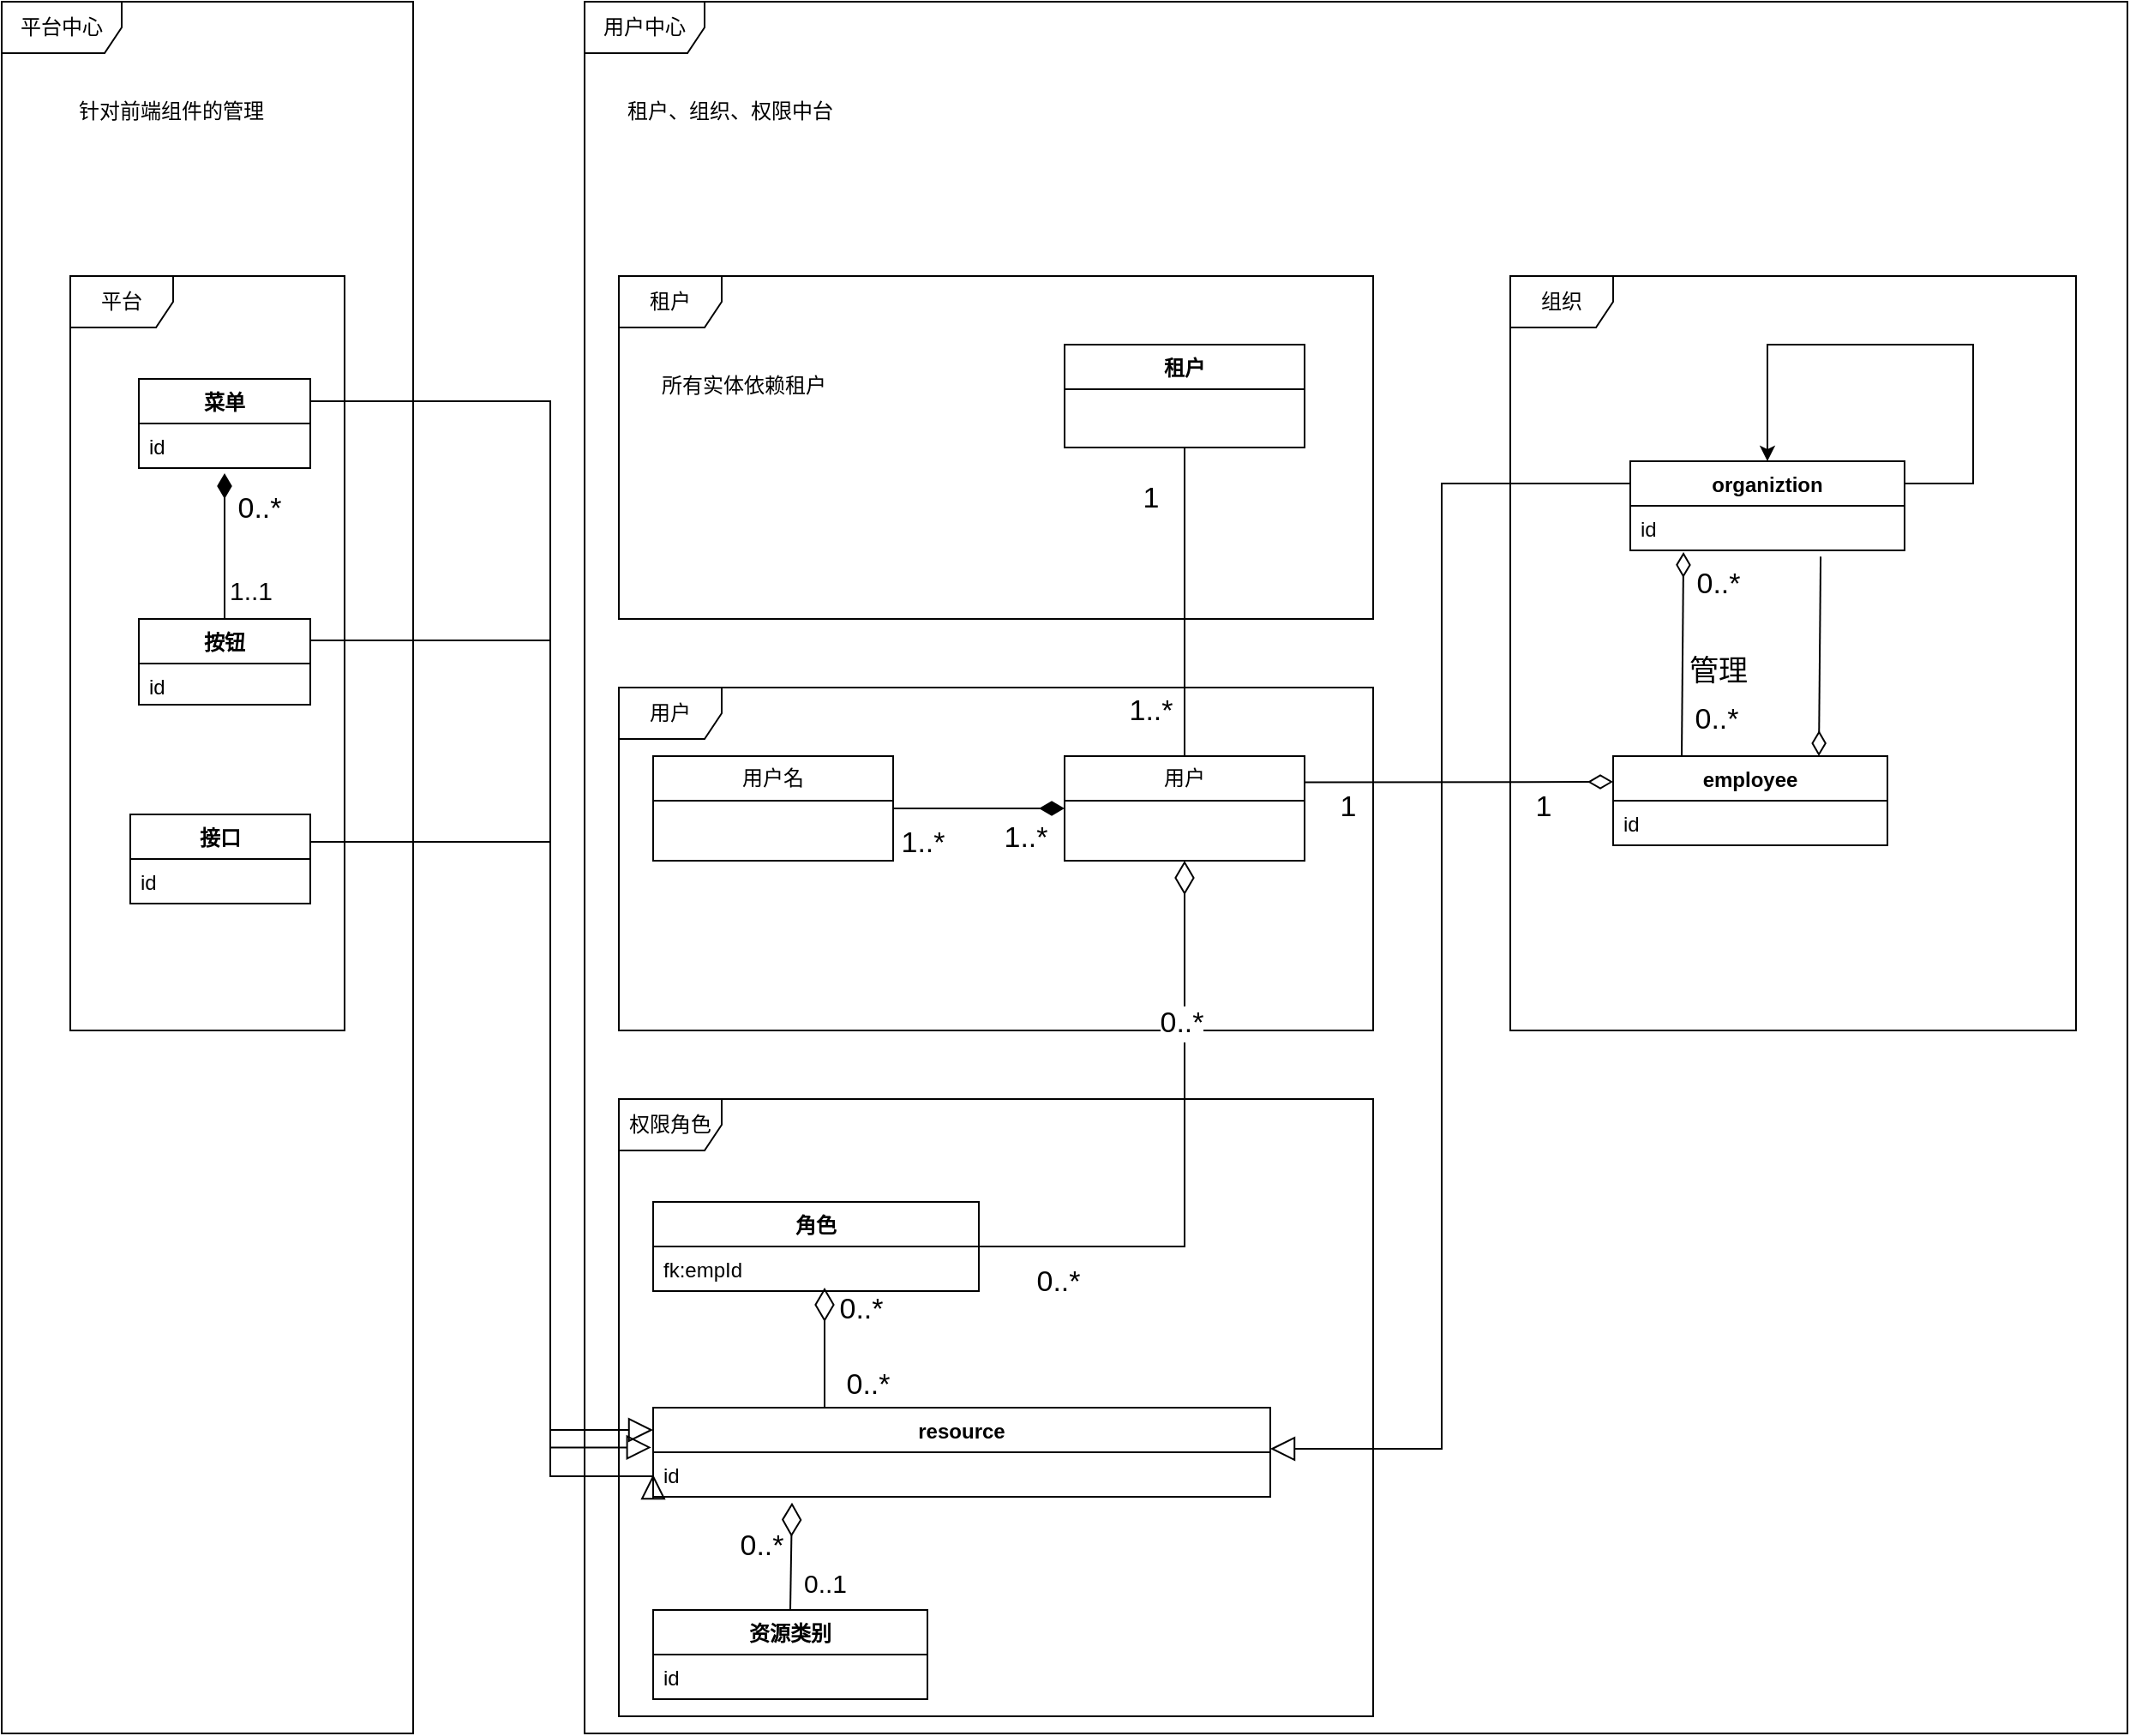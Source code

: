 <mxfile version="21.1.0" type="github">
  <diagram name="Page-1" id="c4acf3e9-155e-7222-9cf6-157b1a14988f">
    <mxGraphModel dx="2284" dy="1864" grid="1" gridSize="10" guides="1" tooltips="1" connect="1" arrows="1" fold="1" page="1" pageScale="1" pageWidth="850" pageHeight="1100" background="none" math="0" shadow="0">
      <root>
        <mxCell id="0" />
        <mxCell id="1" parent="0" />
        <mxCell id="0RFwIcLYO04Bj1ifUBIb-132" style="rounded=0;orthogonalLoop=1;jettySize=auto;html=1;exitX=0.25;exitY=0;exitDx=0;exitDy=0;endArrow=diamondThin;endFill=0;endSize=12;entryX=0.194;entryY=1.038;entryDx=0;entryDy=0;entryPerimeter=0;" parent="1" source="0RFwIcLYO04Bj1ifUBIb-25" target="0RFwIcLYO04Bj1ifUBIb-41" edge="1">
          <mxGeometry relative="1" as="geometry">
            <mxPoint x="620" y="-180" as="targetPoint" />
          </mxGeometry>
        </mxCell>
        <mxCell id="bzOQo8LtT85Y9c2L1Ar0-61" value="&lt;span style=&quot;font-size: 17px;&quot;&gt;管理&lt;/span&gt;" style="edgeLabel;html=1;align=center;verticalAlign=middle;resizable=0;points=[];" parent="0RFwIcLYO04Bj1ifUBIb-132" vertex="1" connectable="0">
          <mxGeometry x="0.306" y="-3" relative="1" as="geometry">
            <mxPoint x="17" y="28" as="offset" />
          </mxGeometry>
        </mxCell>
        <mxCell id="bzOQo8LtT85Y9c2L1Ar0-66" value="&lt;font style=&quot;font-size: 17px;&quot;&gt;0..*&lt;/font&gt;" style="edgeLabel;html=1;align=center;verticalAlign=middle;resizable=0;points=[];" parent="0RFwIcLYO04Bj1ifUBIb-132" vertex="1" connectable="0">
          <mxGeometry x="0.678" y="-1" relative="1" as="geometry">
            <mxPoint x="19" as="offset" />
          </mxGeometry>
        </mxCell>
        <mxCell id="bzOQo8LtT85Y9c2L1Ar0-67" value="&lt;font style=&quot;font-size: 17px;&quot;&gt;0..*&lt;/font&gt;" style="edgeLabel;html=1;align=center;verticalAlign=middle;resizable=0;points=[];" parent="0RFwIcLYO04Bj1ifUBIb-132" vertex="1" connectable="0">
          <mxGeometry x="-0.644" y="-5" relative="1" as="geometry">
            <mxPoint x="15" as="offset" />
          </mxGeometry>
        </mxCell>
        <mxCell id="0RFwIcLYO04Bj1ifUBIb-25" value="employee" style="swimlane;fontStyle=1;align=center;verticalAlign=top;childLayout=stackLayout;horizontal=1;startSize=26;horizontalStack=0;resizeParent=1;resizeParentMax=0;resizeLast=0;collapsible=1;marginBottom=0;whiteSpace=wrap;html=1;" parent="1" vertex="1">
          <mxGeometry x="580" width="160" height="52" as="geometry" />
        </mxCell>
        <mxCell id="0RFwIcLYO04Bj1ifUBIb-26" value="id" style="text;strokeColor=none;fillColor=none;align=left;verticalAlign=top;spacingLeft=4;spacingRight=4;overflow=hidden;rotatable=0;points=[[0,0.5],[1,0.5]];portConstraint=eastwest;whiteSpace=wrap;html=1;" parent="0RFwIcLYO04Bj1ifUBIb-25" vertex="1">
          <mxGeometry y="26" width="160" height="26" as="geometry" />
        </mxCell>
        <mxCell id="0RFwIcLYO04Bj1ifUBIb-29" value="租户" style="swimlane;fontStyle=1;align=center;verticalAlign=top;childLayout=stackLayout;horizontal=1;startSize=26;horizontalStack=0;resizeParent=1;resizeParentMax=0;resizeLast=0;collapsible=1;marginBottom=0;whiteSpace=wrap;html=1;" parent="1" vertex="1">
          <mxGeometry x="260" y="-240" width="140" height="60" as="geometry" />
        </mxCell>
        <mxCell id="0RFwIcLYO04Bj1ifUBIb-55" style="rounded=0;orthogonalLoop=1;jettySize=auto;html=1;exitX=0.694;exitY=1.138;exitDx=0;exitDy=0;exitPerimeter=0;entryX=0.75;entryY=0;entryDx=0;entryDy=0;endArrow=diamondThin;endFill=0;endSize=12;" parent="1" source="0RFwIcLYO04Bj1ifUBIb-41" target="0RFwIcLYO04Bj1ifUBIb-25" edge="1">
          <mxGeometry relative="1" as="geometry">
            <mxPoint x="675.04" y="-122.988" as="sourcePoint" />
            <mxPoint x="1180" y="170" as="targetPoint" />
          </mxGeometry>
        </mxCell>
        <mxCell id="bzOQo8LtT85Y9c2L1Ar0-63" style="rounded=0;orthogonalLoop=1;jettySize=auto;html=1;exitX=0;exitY=0.25;exitDx=0;exitDy=0;endArrow=block;endFill=0;endSize=12;edgeStyle=orthogonalEdgeStyle;" parent="1" source="0RFwIcLYO04Bj1ifUBIb-40" edge="1">
          <mxGeometry relative="1" as="geometry">
            <mxPoint x="380" y="404" as="targetPoint" />
            <Array as="points">
              <mxPoint x="480" y="-159" />
              <mxPoint x="480" y="404" />
            </Array>
          </mxGeometry>
        </mxCell>
        <mxCell id="0RFwIcLYO04Bj1ifUBIb-40" value="organiztion" style="swimlane;fontStyle=1;align=center;verticalAlign=top;childLayout=stackLayout;horizontal=1;startSize=26;horizontalStack=0;resizeParent=1;resizeParentMax=0;resizeLast=0;collapsible=1;marginBottom=0;whiteSpace=wrap;html=1;" parent="1" vertex="1">
          <mxGeometry x="590" y="-172" width="160" height="52" as="geometry" />
        </mxCell>
        <mxCell id="0RFwIcLYO04Bj1ifUBIb-41" value="id" style="text;strokeColor=none;fillColor=none;align=left;verticalAlign=top;spacingLeft=4;spacingRight=4;overflow=hidden;rotatable=0;points=[[0,0.5],[1,0.5]];portConstraint=eastwest;whiteSpace=wrap;html=1;" parent="0RFwIcLYO04Bj1ifUBIb-40" vertex="1">
          <mxGeometry y="26" width="160" height="26" as="geometry" />
        </mxCell>
        <mxCell id="0RFwIcLYO04Bj1ifUBIb-111" value="租户" style="shape=umlFrame;whiteSpace=wrap;html=1;pointerEvents=0;" parent="1" vertex="1">
          <mxGeometry y="-280" width="440" height="200" as="geometry" />
        </mxCell>
        <mxCell id="0RFwIcLYO04Bj1ifUBIb-113" value="组织" style="shape=umlFrame;whiteSpace=wrap;html=1;pointerEvents=0;" parent="1" vertex="1">
          <mxGeometry x="520" y="-280" width="330" height="440" as="geometry" />
        </mxCell>
        <mxCell id="bzOQo8LtT85Y9c2L1Ar0-2" value="&lt;h1&gt;&lt;span style=&quot;background-color: initial; font-size: 12px; font-weight: normal;&quot;&gt;所有实体依赖租户&lt;/span&gt;&lt;br&gt;&lt;/h1&gt;" style="text;html=1;strokeColor=none;fillColor=none;spacing=5;spacingTop=-20;whiteSpace=wrap;overflow=hidden;rounded=0;" parent="1" vertex="1">
          <mxGeometry x="20" y="-240" width="190" height="120" as="geometry" />
        </mxCell>
        <mxCell id="bzOQo8LtT85Y9c2L1Ar0-4" value="用户" style="shape=umlFrame;whiteSpace=wrap;html=1;pointerEvents=0;" parent="1" vertex="1">
          <mxGeometry y="-40" width="440" height="200" as="geometry" />
        </mxCell>
        <mxCell id="bzOQo8LtT85Y9c2L1Ar0-16" value="用户名" style="swimlane;fontStyle=0;childLayout=stackLayout;horizontal=1;startSize=26;fillColor=none;horizontalStack=0;resizeParent=1;resizeParentMax=0;resizeLast=0;collapsible=1;marginBottom=0;whiteSpace=wrap;html=1;" parent="1" vertex="1">
          <mxGeometry x="20" width="140" height="61" as="geometry" />
        </mxCell>
        <mxCell id="bzOQo8LtT85Y9c2L1Ar0-21" style="rounded=0;orthogonalLoop=1;jettySize=auto;html=1;exitX=0.5;exitY=0;exitDx=0;exitDy=0;endArrow=none;endFill=0;startArrow=none;startFill=0;strokeWidth=1;targetPerimeterSpacing=0;endSize=12;startSize=12;entryX=0.5;entryY=1;entryDx=0;entryDy=0;" parent="1" source="bzOQo8LtT85Y9c2L1Ar0-20" target="0RFwIcLYO04Bj1ifUBIb-29" edge="1">
          <mxGeometry relative="1" as="geometry">
            <mxPoint x="50" y="-190" as="targetPoint" />
          </mxGeometry>
        </mxCell>
        <mxCell id="bzOQo8LtT85Y9c2L1Ar0-22" value="&lt;font style=&quot;font-size: 17px;&quot;&gt;1&lt;/font&gt;" style="edgeLabel;html=1;align=center;verticalAlign=middle;resizable=0;points=[];" parent="bzOQo8LtT85Y9c2L1Ar0-21" vertex="1" connectable="0">
          <mxGeometry x="0.743" y="3" relative="1" as="geometry">
            <mxPoint x="-17" y="7" as="offset" />
          </mxGeometry>
        </mxCell>
        <mxCell id="bzOQo8LtT85Y9c2L1Ar0-24" value="&lt;font style=&quot;font-size: 17px;&quot;&gt;1..*&lt;/font&gt;" style="edgeLabel;html=1;align=center;verticalAlign=middle;resizable=0;points=[];" parent="bzOQo8LtT85Y9c2L1Ar0-21" vertex="1" connectable="0">
          <mxGeometry x="-0.71" y="1" relative="1" as="geometry">
            <mxPoint x="-19" as="offset" />
          </mxGeometry>
        </mxCell>
        <mxCell id="bzOQo8LtT85Y9c2L1Ar0-25" style="rounded=0;orthogonalLoop=1;jettySize=auto;html=1;exitX=0;exitY=0.5;exitDx=0;exitDy=0;entryX=1;entryY=0.5;entryDx=0;entryDy=0;startArrow=diamondThin;startFill=1;endSize=12;startSize=12;endArrow=none;endFill=0;" parent="1" source="bzOQo8LtT85Y9c2L1Ar0-20" target="bzOQo8LtT85Y9c2L1Ar0-16" edge="1">
          <mxGeometry relative="1" as="geometry" />
        </mxCell>
        <mxCell id="bzOQo8LtT85Y9c2L1Ar0-27" value="&lt;font style=&quot;font-size: 17px;&quot;&gt;1..*&lt;/font&gt;" style="edgeLabel;html=1;align=center;verticalAlign=middle;resizable=0;points=[];" parent="bzOQo8LtT85Y9c2L1Ar0-25" vertex="1" connectable="0">
          <mxGeometry x="-0.643" y="-2" relative="1" as="geometry">
            <mxPoint x="-5" y="19" as="offset" />
          </mxGeometry>
        </mxCell>
        <mxCell id="bzOQo8LtT85Y9c2L1Ar0-28" value="&lt;font style=&quot;font-size: 17px;&quot;&gt;1..*&lt;/font&gt;" style="edgeLabel;html=1;align=center;verticalAlign=middle;resizable=0;points=[];" parent="bzOQo8LtT85Y9c2L1Ar0-25" vertex="1" connectable="0">
          <mxGeometry x="0.657" y="-4" relative="1" as="geometry">
            <mxPoint y="24" as="offset" />
          </mxGeometry>
        </mxCell>
        <mxCell id="bzOQo8LtT85Y9c2L1Ar0-62" style="rounded=0;orthogonalLoop=1;jettySize=auto;html=1;exitX=1;exitY=0.25;exitDx=0;exitDy=0;endArrow=diamondThin;endFill=0;endSize=12;" parent="1" source="bzOQo8LtT85Y9c2L1Ar0-20" edge="1">
          <mxGeometry relative="1" as="geometry">
            <mxPoint x="580" y="15" as="targetPoint" />
          </mxGeometry>
        </mxCell>
        <mxCell id="bzOQo8LtT85Y9c2L1Ar0-68" value="&lt;font style=&quot;font-size: 17px;&quot;&gt;1&lt;/font&gt;" style="edgeLabel;html=1;align=center;verticalAlign=middle;resizable=0;points=[];" parent="bzOQo8LtT85Y9c2L1Ar0-62" vertex="1" connectable="0">
          <mxGeometry x="-0.702" y="-4" relative="1" as="geometry">
            <mxPoint x="-2" y="11" as="offset" />
          </mxGeometry>
        </mxCell>
        <mxCell id="bzOQo8LtT85Y9c2L1Ar0-69" value="&lt;font style=&quot;font-size: 17px;&quot;&gt;1&lt;/font&gt;" style="edgeLabel;html=1;align=center;verticalAlign=middle;resizable=0;points=[];" parent="bzOQo8LtT85Y9c2L1Ar0-62" vertex="1" connectable="0">
          <mxGeometry x="0.545" y="1" relative="1" as="geometry">
            <mxPoint y="16" as="offset" />
          </mxGeometry>
        </mxCell>
        <mxCell id="bzOQo8LtT85Y9c2L1Ar0-20" value="用户" style="swimlane;fontStyle=0;childLayout=stackLayout;horizontal=1;startSize=26;fillColor=none;horizontalStack=0;resizeParent=1;resizeParentMax=0;resizeLast=0;collapsible=1;marginBottom=0;whiteSpace=wrap;html=1;" parent="1" vertex="1">
          <mxGeometry x="260" width="140" height="61" as="geometry" />
        </mxCell>
        <mxCell id="bzOQo8LtT85Y9c2L1Ar0-29" value="角色" style="swimlane;fontStyle=1;align=center;verticalAlign=top;childLayout=stackLayout;horizontal=1;startSize=26;horizontalStack=0;resizeParent=1;resizeParentMax=0;resizeLast=0;collapsible=1;marginBottom=0;whiteSpace=wrap;html=1;" parent="1" vertex="1">
          <mxGeometry x="20" y="260" width="190" height="52" as="geometry" />
        </mxCell>
        <mxCell id="bzOQo8LtT85Y9c2L1Ar0-32" value="fk:empId" style="text;strokeColor=none;fillColor=none;align=left;verticalAlign=top;spacingLeft=4;spacingRight=4;overflow=hidden;rotatable=0;points=[[0,0.5],[1,0.5]];portConstraint=eastwest;whiteSpace=wrap;html=1;" parent="bzOQo8LtT85Y9c2L1Ar0-29" vertex="1">
          <mxGeometry y="26" width="190" height="26" as="geometry" />
        </mxCell>
        <mxCell id="bzOQo8LtT85Y9c2L1Ar0-55" style="rounded=0;orthogonalLoop=1;jettySize=auto;html=1;endArrow=diamondThin;endFill=0;startSize=17;endSize=17;" parent="1" edge="1">
          <mxGeometry relative="1" as="geometry">
            <mxPoint x="120" y="380" as="sourcePoint" />
            <mxPoint x="120" y="310" as="targetPoint" />
          </mxGeometry>
        </mxCell>
        <mxCell id="bzOQo8LtT85Y9c2L1Ar0-58" value="&lt;font style=&quot;font-size: 17px;&quot;&gt;0..*&lt;/font&gt;" style="edgeLabel;html=1;align=center;verticalAlign=middle;resizable=0;points=[];" parent="bzOQo8LtT85Y9c2L1Ar0-55" vertex="1" connectable="0">
          <mxGeometry x="0.626" y="-2" relative="1" as="geometry">
            <mxPoint x="19" as="offset" />
          </mxGeometry>
        </mxCell>
        <mxCell id="bzOQo8LtT85Y9c2L1Ar0-60" value="&lt;font style=&quot;font-size: 17px;&quot;&gt;0..*&lt;/font&gt;" style="edgeLabel;html=1;align=center;verticalAlign=middle;resizable=0;points=[];" parent="bzOQo8LtT85Y9c2L1Ar0-55" vertex="1" connectable="0">
          <mxGeometry x="-0.614" y="-3" relative="1" as="geometry">
            <mxPoint x="22" as="offset" />
          </mxGeometry>
        </mxCell>
        <mxCell id="bzOQo8LtT85Y9c2L1Ar0-33" value="resource" style="swimlane;fontStyle=1;align=center;verticalAlign=top;childLayout=stackLayout;horizontal=1;startSize=26;horizontalStack=0;resizeParent=1;resizeParentMax=0;resizeLast=0;collapsible=1;marginBottom=0;whiteSpace=wrap;html=1;" parent="1" vertex="1">
          <mxGeometry x="20" y="380" width="360" height="52" as="geometry" />
        </mxCell>
        <mxCell id="bzOQo8LtT85Y9c2L1Ar0-34" value="id" style="text;strokeColor=none;fillColor=none;align=left;verticalAlign=top;spacingLeft=4;spacingRight=4;overflow=hidden;rotatable=0;points=[[0,0.5],[1,0.5]];portConstraint=eastwest;whiteSpace=wrap;html=1;" parent="bzOQo8LtT85Y9c2L1Ar0-33" vertex="1">
          <mxGeometry y="26" width="360" height="26" as="geometry" />
        </mxCell>
        <mxCell id="bzOQo8LtT85Y9c2L1Ar0-45" value="权限角色" style="shape=umlFrame;whiteSpace=wrap;html=1;pointerEvents=0;strokeColor=default;fillColor=default;" parent="1" vertex="1">
          <mxGeometry y="200" width="440" height="360" as="geometry" />
        </mxCell>
        <mxCell id="bzOQo8LtT85Y9c2L1Ar0-48" style="rounded=0;orthogonalLoop=1;jettySize=auto;html=1;entryX=0.5;entryY=1;entryDx=0;entryDy=0;endArrow=diamondThin;endFill=0;strokeWidth=1;endSize=17;edgeStyle=orthogonalEdgeStyle;" parent="1" source="bzOQo8LtT85Y9c2L1Ar0-29" target="bzOQo8LtT85Y9c2L1Ar0-20" edge="1">
          <mxGeometry relative="1" as="geometry" />
        </mxCell>
        <mxCell id="bzOQo8LtT85Y9c2L1Ar0-49" value="&lt;font style=&quot;font-size: 17px;&quot;&gt;0..*&lt;/font&gt;" style="edgeLabel;html=1;align=center;verticalAlign=middle;resizable=0;points=[];" parent="bzOQo8LtT85Y9c2L1Ar0-48" vertex="1" connectable="0">
          <mxGeometry x="0.596" y="2" relative="1" as="geometry">
            <mxPoint y="25" as="offset" />
          </mxGeometry>
        </mxCell>
        <mxCell id="bzOQo8LtT85Y9c2L1Ar0-50" value="&lt;font style=&quot;font-size: 17px;&quot;&gt;0..*&lt;/font&gt;" style="edgeLabel;html=1;align=center;verticalAlign=middle;resizable=0;points=[];" parent="bzOQo8LtT85Y9c2L1Ar0-48" vertex="1" connectable="0">
          <mxGeometry x="-0.715" y="2" relative="1" as="geometry">
            <mxPoint x="-3" y="23" as="offset" />
          </mxGeometry>
        </mxCell>
        <mxCell id="bzOQo8LtT85Y9c2L1Ar0-53" style="rounded=0;orthogonalLoop=1;jettySize=auto;html=1;exitX=0.5;exitY=0;exitDx=0;exitDy=0;endArrow=diamondThin;endFill=0;endSize=17;entryX=0.225;entryY=1.131;entryDx=0;entryDy=0;entryPerimeter=0;" parent="1" source="bzOQo8LtT85Y9c2L1Ar0-51" target="bzOQo8LtT85Y9c2L1Ar0-34" edge="1">
          <mxGeometry relative="1" as="geometry" />
        </mxCell>
        <mxCell id="bzOQo8LtT85Y9c2L1Ar0-56" value="&lt;font style=&quot;font-size: 17px;&quot;&gt;0..*&lt;/font&gt;" style="edgeLabel;html=1;align=center;verticalAlign=middle;resizable=0;points=[];" parent="bzOQo8LtT85Y9c2L1Ar0-53" vertex="1" connectable="0">
          <mxGeometry x="0.831" y="3" relative="1" as="geometry">
            <mxPoint x="-15" y="20" as="offset" />
          </mxGeometry>
        </mxCell>
        <mxCell id="bzOQo8LtT85Y9c2L1Ar0-57" value="&lt;font style=&quot;font-size: 15px;&quot;&gt;0..1&lt;/font&gt;" style="edgeLabel;html=1;align=center;verticalAlign=middle;resizable=0;points=[];" parent="bzOQo8LtT85Y9c2L1Ar0-53" vertex="1" connectable="0">
          <mxGeometry x="-0.714" y="3" relative="1" as="geometry">
            <mxPoint x="23" y="-7" as="offset" />
          </mxGeometry>
        </mxCell>
        <mxCell id="bzOQo8LtT85Y9c2L1Ar0-51" value="资源类别" style="swimlane;fontStyle=1;align=center;verticalAlign=top;childLayout=stackLayout;horizontal=1;startSize=26;horizontalStack=0;resizeParent=1;resizeParentMax=0;resizeLast=0;collapsible=1;marginBottom=0;whiteSpace=wrap;html=1;" parent="1" vertex="1">
          <mxGeometry x="20" y="498" width="160" height="52" as="geometry">
            <mxRectangle x="760" y="-120" width="90" height="30" as="alternateBounds" />
          </mxGeometry>
        </mxCell>
        <mxCell id="bzOQo8LtT85Y9c2L1Ar0-52" value="id" style="text;strokeColor=none;fillColor=none;align=left;verticalAlign=top;spacingLeft=4;spacingRight=4;overflow=hidden;rotatable=0;points=[[0,0.5],[1,0.5]];portConstraint=eastwest;whiteSpace=wrap;html=1;" parent="bzOQo8LtT85Y9c2L1Ar0-51" vertex="1">
          <mxGeometry y="26" width="160" height="26" as="geometry" />
        </mxCell>
        <mxCell id="bzOQo8LtT85Y9c2L1Ar0-91" style="edgeStyle=orthogonalEdgeStyle;rounded=0;orthogonalLoop=1;jettySize=auto;html=1;exitX=1;exitY=0.25;exitDx=0;exitDy=0;endArrow=block;endFill=0;endSize=12;entryX=0;entryY=0.5;entryDx=0;entryDy=0;" parent="1" source="bzOQo8LtT85Y9c2L1Ar0-77" target="bzOQo8LtT85Y9c2L1Ar0-34" edge="1">
          <mxGeometry relative="1" as="geometry">
            <Array as="points">
              <mxPoint x="-40" y="-207" />
              <mxPoint x="-40" y="420" />
            </Array>
          </mxGeometry>
        </mxCell>
        <mxCell id="bzOQo8LtT85Y9c2L1Ar0-77" value="菜单" style="swimlane;fontStyle=1;align=center;verticalAlign=top;childLayout=stackLayout;horizontal=1;startSize=26;horizontalStack=0;resizeParent=1;resizeParentMax=0;resizeLast=0;collapsible=1;marginBottom=0;whiteSpace=wrap;html=1;" parent="1" vertex="1">
          <mxGeometry x="-280" y="-220" width="100" height="52" as="geometry" />
        </mxCell>
        <mxCell id="bzOQo8LtT85Y9c2L1Ar0-78" value="id" style="text;strokeColor=none;fillColor=none;align=left;verticalAlign=top;spacingLeft=4;spacingRight=4;overflow=hidden;rotatable=0;points=[[0,0.5],[1,0.5]];portConstraint=eastwest;whiteSpace=wrap;html=1;" parent="bzOQo8LtT85Y9c2L1Ar0-77" vertex="1">
          <mxGeometry y="26" width="100" height="26" as="geometry" />
        </mxCell>
        <mxCell id="bzOQo8LtT85Y9c2L1Ar0-79" value="平台" style="shape=umlFrame;whiteSpace=wrap;html=1;pointerEvents=0;" parent="1" vertex="1">
          <mxGeometry x="-320" y="-280" width="160" height="440" as="geometry" />
        </mxCell>
        <mxCell id="bzOQo8LtT85Y9c2L1Ar0-85" style="edgeStyle=orthogonalEdgeStyle;rounded=0;orthogonalLoop=1;jettySize=auto;html=1;exitX=1;exitY=0.25;exitDx=0;exitDy=0;entryX=-0.003;entryY=-0.108;entryDx=0;entryDy=0;endArrow=block;endFill=0;endSize=12;entryPerimeter=0;" parent="1" source="bzOQo8LtT85Y9c2L1Ar0-81" target="bzOQo8LtT85Y9c2L1Ar0-34" edge="1">
          <mxGeometry relative="1" as="geometry">
            <Array as="points">
              <mxPoint x="-195" y="50" />
              <mxPoint x="-40" y="50" />
              <mxPoint x="-40" y="403" />
            </Array>
          </mxGeometry>
        </mxCell>
        <mxCell id="bzOQo8LtT85Y9c2L1Ar0-81" value="接口" style="swimlane;fontStyle=1;align=center;verticalAlign=top;childLayout=stackLayout;horizontal=1;startSize=26;horizontalStack=0;resizeParent=1;resizeParentMax=0;resizeLast=0;collapsible=1;marginBottom=0;whiteSpace=wrap;html=1;" parent="1" vertex="1">
          <mxGeometry x="-285" y="34" width="105" height="52" as="geometry" />
        </mxCell>
        <mxCell id="bzOQo8LtT85Y9c2L1Ar0-82" value="id" style="text;strokeColor=none;fillColor=none;align=left;verticalAlign=top;spacingLeft=4;spacingRight=4;overflow=hidden;rotatable=0;points=[[0,0.5],[1,0.5]];portConstraint=eastwest;whiteSpace=wrap;html=1;" parent="bzOQo8LtT85Y9c2L1Ar0-81" vertex="1">
          <mxGeometry y="26" width="105" height="26" as="geometry" />
        </mxCell>
        <mxCell id="bzOQo8LtT85Y9c2L1Ar0-86" style="rounded=0;orthogonalLoop=1;jettySize=auto;html=1;exitX=0.5;exitY=0;exitDx=0;exitDy=0;entryX=0.5;entryY=1.115;entryDx=0;entryDy=0;entryPerimeter=0;endArrow=diamondThin;endFill=1;endSize=12;" parent="1" source="bzOQo8LtT85Y9c2L1Ar0-83" target="bzOQo8LtT85Y9c2L1Ar0-78" edge="1">
          <mxGeometry relative="1" as="geometry" />
        </mxCell>
        <mxCell id="bzOQo8LtT85Y9c2L1Ar0-88" value="&lt;font style=&quot;font-size: 15px;&quot;&gt;1..1&lt;/font&gt;" style="edgeLabel;html=1;align=center;verticalAlign=middle;resizable=0;points=[];" parent="bzOQo8LtT85Y9c2L1Ar0-86" vertex="1" connectable="0">
          <mxGeometry x="-0.518" y="1" relative="1" as="geometry">
            <mxPoint x="16" y="3" as="offset" />
          </mxGeometry>
        </mxCell>
        <mxCell id="bzOQo8LtT85Y9c2L1Ar0-90" value="&lt;font style=&quot;font-size: 17px;&quot;&gt;0..*&lt;/font&gt;" style="edgeLabel;html=1;align=center;verticalAlign=middle;resizable=0;points=[];" parent="bzOQo8LtT85Y9c2L1Ar0-86" vertex="1" connectable="0">
          <mxGeometry x="0.577" relative="1" as="geometry">
            <mxPoint x="20" y="3" as="offset" />
          </mxGeometry>
        </mxCell>
        <mxCell id="bzOQo8LtT85Y9c2L1Ar0-92" style="rounded=0;orthogonalLoop=1;jettySize=auto;html=1;exitX=1;exitY=0.25;exitDx=0;exitDy=0;entryX=0;entryY=0.25;entryDx=0;entryDy=0;endArrow=block;endFill=0;endSize=12;edgeStyle=orthogonalEdgeStyle;" parent="1" source="bzOQo8LtT85Y9c2L1Ar0-83" target="bzOQo8LtT85Y9c2L1Ar0-33" edge="1">
          <mxGeometry relative="1" as="geometry">
            <Array as="points">
              <mxPoint x="-40" y="-67" />
              <mxPoint x="-40" y="393" />
            </Array>
          </mxGeometry>
        </mxCell>
        <mxCell id="bzOQo8LtT85Y9c2L1Ar0-83" value="按钮" style="swimlane;fontStyle=1;align=center;verticalAlign=top;childLayout=stackLayout;horizontal=1;startSize=26;horizontalStack=0;resizeParent=1;resizeParentMax=0;resizeLast=0;collapsible=1;marginBottom=0;whiteSpace=wrap;html=1;" parent="1" vertex="1">
          <mxGeometry x="-280" y="-80" width="100" height="50" as="geometry" />
        </mxCell>
        <mxCell id="bzOQo8LtT85Y9c2L1Ar0-84" value="id" style="text;strokeColor=none;fillColor=none;align=left;verticalAlign=top;spacingLeft=4;spacingRight=4;overflow=hidden;rotatable=0;points=[[0,0.5],[1,0.5]];portConstraint=eastwest;whiteSpace=wrap;html=1;" parent="bzOQo8LtT85Y9c2L1Ar0-83" vertex="1">
          <mxGeometry y="26" width="100" height="24" as="geometry" />
        </mxCell>
        <mxCell id="bzOQo8LtT85Y9c2L1Ar0-95" style="edgeStyle=orthogonalEdgeStyle;rounded=0;orthogonalLoop=1;jettySize=auto;html=1;exitX=1;exitY=0.25;exitDx=0;exitDy=0;entryX=0.5;entryY=0;entryDx=0;entryDy=0;" parent="1" source="0RFwIcLYO04Bj1ifUBIb-40" target="0RFwIcLYO04Bj1ifUBIb-40" edge="1">
          <mxGeometry relative="1" as="geometry">
            <Array as="points">
              <mxPoint x="790" y="-159" />
              <mxPoint x="790" y="-240" />
              <mxPoint x="670" y="-240" />
            </Array>
          </mxGeometry>
        </mxCell>
        <mxCell id="Rbm5QwKZbf7ixRu0Ict2-1" value="用户中心" style="shape=umlFrame;whiteSpace=wrap;html=1;pointerEvents=0;width=70;height=30;" vertex="1" parent="1">
          <mxGeometry x="-20" y="-440" width="900" height="1010" as="geometry" />
        </mxCell>
        <mxCell id="Rbm5QwKZbf7ixRu0Ict2-2" value="平台中心" style="shape=umlFrame;whiteSpace=wrap;html=1;pointerEvents=0;width=70;height=30;" vertex="1" parent="1">
          <mxGeometry x="-360" y="-440" width="240" height="1010" as="geometry" />
        </mxCell>
        <mxCell id="Rbm5QwKZbf7ixRu0Ict2-3" value="&lt;h1&gt;&lt;span style=&quot;background-color: initial; font-size: 12px; font-weight: normal;&quot;&gt;租户、组织、权限中台&lt;/span&gt;&lt;br&gt;&lt;/h1&gt;" style="text;html=1;strokeColor=none;fillColor=none;spacing=5;spacingTop=-20;whiteSpace=wrap;overflow=hidden;rounded=0;" vertex="1" parent="1">
          <mxGeometry y="-400" width="195" height="80" as="geometry" />
        </mxCell>
        <mxCell id="Rbm5QwKZbf7ixRu0Ict2-4" value="&lt;h1&gt;&lt;span style=&quot;background-color: initial; font-size: 12px; font-weight: normal;&quot;&gt;针对前端组件的管理&lt;/span&gt;&lt;br&gt;&lt;/h1&gt;" style="text;html=1;strokeColor=none;fillColor=none;spacing=5;spacingTop=-20;whiteSpace=wrap;overflow=hidden;rounded=0;" vertex="1" parent="1">
          <mxGeometry x="-320" y="-400" width="195" height="80" as="geometry" />
        </mxCell>
      </root>
    </mxGraphModel>
  </diagram>
</mxfile>
